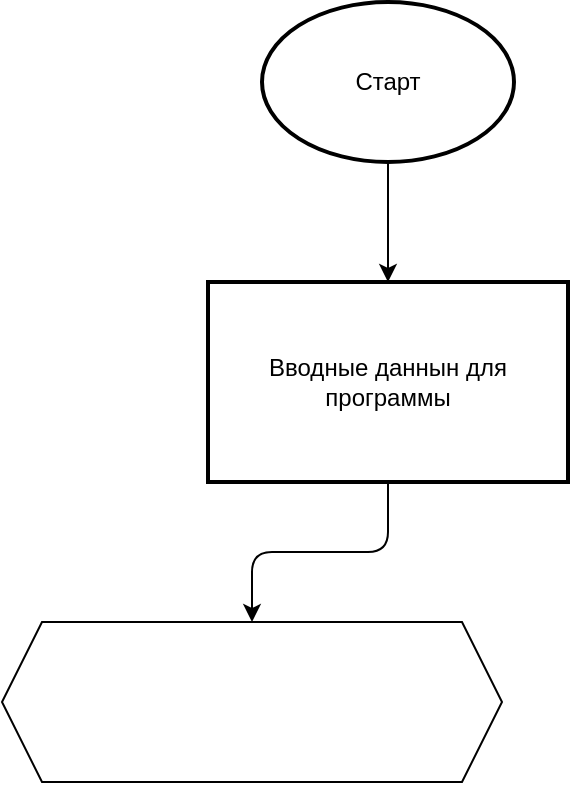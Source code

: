 <mxfile version="20.3.0" type="device"><diagram id="C5RBs43oDa-KdzZeNtuy" name="Page-1"><mxGraphModel dx="664" dy="745" grid="1" gridSize="10" guides="1" tooltips="1" connect="1" arrows="1" fold="1" page="1" pageScale="1" pageWidth="827" pageHeight="1169" math="0" shadow="0"><root><mxCell id="WIyWlLk6GJQsqaUBKTNV-0"/><mxCell id="WIyWlLk6GJQsqaUBKTNV-1" parent="WIyWlLk6GJQsqaUBKTNV-0"/><mxCell id="paLVtqXWJsBt7BD6yQ2_-2" value="" style="edgeStyle=orthogonalEdgeStyle;rounded=1;orthogonalLoop=1;jettySize=auto;html=1;fontSize=12;" parent="WIyWlLk6GJQsqaUBKTNV-1" source="paLVtqXWJsBt7BD6yQ2_-0" target="paLVtqXWJsBt7BD6yQ2_-1" edge="1"><mxGeometry relative="1" as="geometry"/></mxCell><mxCell id="paLVtqXWJsBt7BD6yQ2_-0" value="Старт" style="strokeWidth=2;html=1;shape=mxgraph.flowchart.start_1;whiteSpace=wrap;fontSize=12;" parent="WIyWlLk6GJQsqaUBKTNV-1" vertex="1"><mxGeometry x="300" y="40" width="126" height="80" as="geometry"/></mxCell><mxCell id="paLVtqXWJsBt7BD6yQ2_-1" value="Вводные даннын для программы" style="whiteSpace=wrap;html=1;strokeWidth=2;fontSize=12;" parent="WIyWlLk6GJQsqaUBKTNV-1" vertex="1"><mxGeometry x="273" y="180" width="180" height="100" as="geometry"/></mxCell><mxCell id="paLVtqXWJsBt7BD6yQ2_-10" value="" style="edgeStyle=orthogonalEdgeStyle;rounded=1;orthogonalLoop=1;jettySize=auto;html=1;fontSize=12;exitX=0.5;exitY=1;exitDx=0;exitDy=0;entryX=0.5;entryY=0;entryDx=0;entryDy=0;" parent="WIyWlLk6GJQsqaUBKTNV-1" source="paLVtqXWJsBt7BD6yQ2_-1" target="aQ2rn1gqtip-Ca2FRKHZ-0" edge="1"><mxGeometry relative="1" as="geometry"><mxPoint x="370" y="395" as="sourcePoint"/><mxPoint x="363" y="335" as="targetPoint"/></mxGeometry></mxCell><mxCell id="aQ2rn1gqtip-Ca2FRKHZ-0" value="" style="shape=hexagon;perimeter=hexagonPerimeter2;whiteSpace=wrap;html=1;fixedSize=1;" vertex="1" parent="WIyWlLk6GJQsqaUBKTNV-1"><mxGeometry x="170" y="350" width="250" height="80" as="geometry"/></mxCell></root></mxGraphModel></diagram></mxfile>